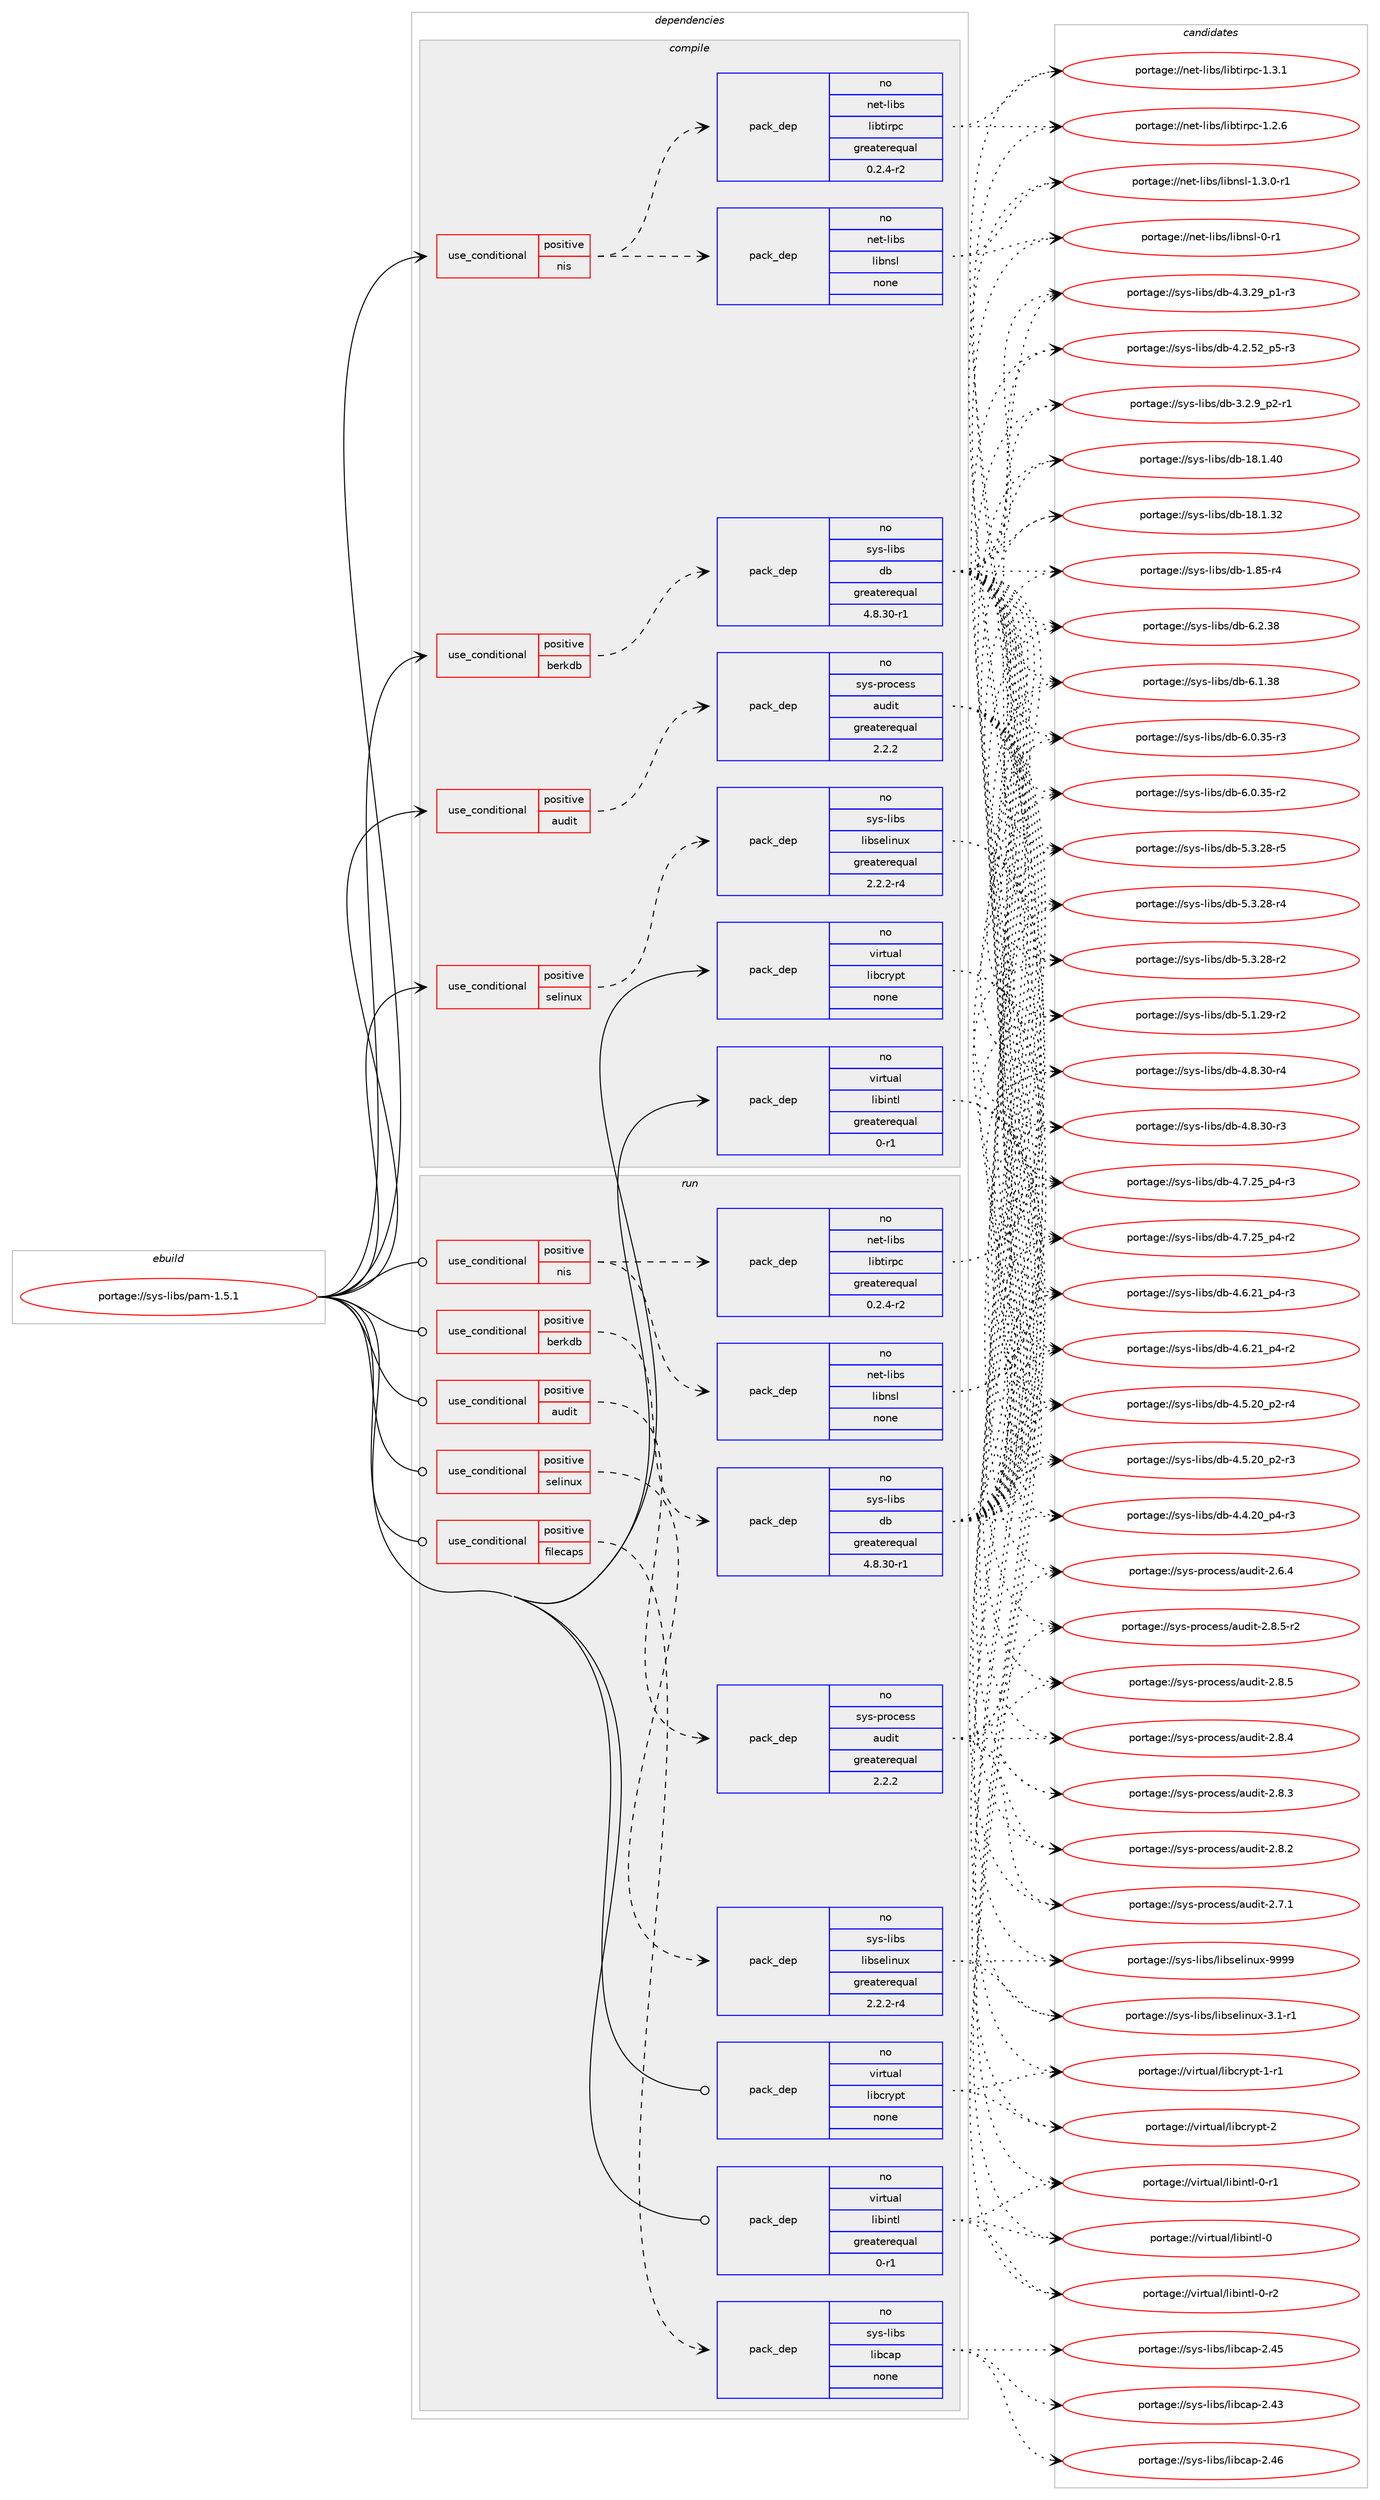 digraph prolog {

# *************
# Graph options
# *************

newrank=true;
concentrate=true;
compound=true;
graph [rankdir=LR,fontname=Helvetica,fontsize=10,ranksep=1.5];#, ranksep=2.5, nodesep=0.2];
edge  [arrowhead=vee];
node  [fontname=Helvetica,fontsize=10];

# **********
# The ebuild
# **********

subgraph cluster_leftcol {
color=gray;
rank=same;
label=<<i>ebuild</i>>;
id [label="portage://sys-libs/pam-1.5.1", color=red, width=4, href="../sys-libs/pam-1.5.1.svg"];
}

# ****************
# The dependencies
# ****************

subgraph cluster_midcol {
color=gray;
label=<<i>dependencies</i>>;
subgraph cluster_compile {
fillcolor="#eeeeee";
style=filled;
label=<<i>compile</i>>;
subgraph cond859 {
dependency4197 [label=<<TABLE BORDER="0" CELLBORDER="1" CELLSPACING="0" CELLPADDING="4"><TR><TD ROWSPAN="3" CELLPADDING="10">use_conditional</TD></TR><TR><TD>positive</TD></TR><TR><TD>audit</TD></TR></TABLE>>, shape=none, color=red];
subgraph pack3276 {
dependency4198 [label=<<TABLE BORDER="0" CELLBORDER="1" CELLSPACING="0" CELLPADDING="4" WIDTH="220"><TR><TD ROWSPAN="6" CELLPADDING="30">pack_dep</TD></TR><TR><TD WIDTH="110">no</TD></TR><TR><TD>sys-process</TD></TR><TR><TD>audit</TD></TR><TR><TD>greaterequal</TD></TR><TR><TD>2.2.2</TD></TR></TABLE>>, shape=none, color=blue];
}
dependency4197:e -> dependency4198:w [weight=20,style="dashed",arrowhead="vee"];
}
id:e -> dependency4197:w [weight=20,style="solid",arrowhead="vee"];
subgraph cond860 {
dependency4199 [label=<<TABLE BORDER="0" CELLBORDER="1" CELLSPACING="0" CELLPADDING="4"><TR><TD ROWSPAN="3" CELLPADDING="10">use_conditional</TD></TR><TR><TD>positive</TD></TR><TR><TD>berkdb</TD></TR></TABLE>>, shape=none, color=red];
subgraph pack3277 {
dependency4200 [label=<<TABLE BORDER="0" CELLBORDER="1" CELLSPACING="0" CELLPADDING="4" WIDTH="220"><TR><TD ROWSPAN="6" CELLPADDING="30">pack_dep</TD></TR><TR><TD WIDTH="110">no</TD></TR><TR><TD>sys-libs</TD></TR><TR><TD>db</TD></TR><TR><TD>greaterequal</TD></TR><TR><TD>4.8.30-r1</TD></TR></TABLE>>, shape=none, color=blue];
}
dependency4199:e -> dependency4200:w [weight=20,style="dashed",arrowhead="vee"];
}
id:e -> dependency4199:w [weight=20,style="solid",arrowhead="vee"];
subgraph cond861 {
dependency4201 [label=<<TABLE BORDER="0" CELLBORDER="1" CELLSPACING="0" CELLPADDING="4"><TR><TD ROWSPAN="3" CELLPADDING="10">use_conditional</TD></TR><TR><TD>positive</TD></TR><TR><TD>nis</TD></TR></TABLE>>, shape=none, color=red];
subgraph pack3278 {
dependency4202 [label=<<TABLE BORDER="0" CELLBORDER="1" CELLSPACING="0" CELLPADDING="4" WIDTH="220"><TR><TD ROWSPAN="6" CELLPADDING="30">pack_dep</TD></TR><TR><TD WIDTH="110">no</TD></TR><TR><TD>net-libs</TD></TR><TR><TD>libnsl</TD></TR><TR><TD>none</TD></TR><TR><TD></TD></TR></TABLE>>, shape=none, color=blue];
}
dependency4201:e -> dependency4202:w [weight=20,style="dashed",arrowhead="vee"];
subgraph pack3279 {
dependency4203 [label=<<TABLE BORDER="0" CELLBORDER="1" CELLSPACING="0" CELLPADDING="4" WIDTH="220"><TR><TD ROWSPAN="6" CELLPADDING="30">pack_dep</TD></TR><TR><TD WIDTH="110">no</TD></TR><TR><TD>net-libs</TD></TR><TR><TD>libtirpc</TD></TR><TR><TD>greaterequal</TD></TR><TR><TD>0.2.4-r2</TD></TR></TABLE>>, shape=none, color=blue];
}
dependency4201:e -> dependency4203:w [weight=20,style="dashed",arrowhead="vee"];
}
id:e -> dependency4201:w [weight=20,style="solid",arrowhead="vee"];
subgraph cond862 {
dependency4204 [label=<<TABLE BORDER="0" CELLBORDER="1" CELLSPACING="0" CELLPADDING="4"><TR><TD ROWSPAN="3" CELLPADDING="10">use_conditional</TD></TR><TR><TD>positive</TD></TR><TR><TD>selinux</TD></TR></TABLE>>, shape=none, color=red];
subgraph pack3280 {
dependency4205 [label=<<TABLE BORDER="0" CELLBORDER="1" CELLSPACING="0" CELLPADDING="4" WIDTH="220"><TR><TD ROWSPAN="6" CELLPADDING="30">pack_dep</TD></TR><TR><TD WIDTH="110">no</TD></TR><TR><TD>sys-libs</TD></TR><TR><TD>libselinux</TD></TR><TR><TD>greaterequal</TD></TR><TR><TD>2.2.2-r4</TD></TR></TABLE>>, shape=none, color=blue];
}
dependency4204:e -> dependency4205:w [weight=20,style="dashed",arrowhead="vee"];
}
id:e -> dependency4204:w [weight=20,style="solid",arrowhead="vee"];
subgraph pack3281 {
dependency4206 [label=<<TABLE BORDER="0" CELLBORDER="1" CELLSPACING="0" CELLPADDING="4" WIDTH="220"><TR><TD ROWSPAN="6" CELLPADDING="30">pack_dep</TD></TR><TR><TD WIDTH="110">no</TD></TR><TR><TD>virtual</TD></TR><TR><TD>libcrypt</TD></TR><TR><TD>none</TD></TR><TR><TD></TD></TR></TABLE>>, shape=none, color=blue];
}
id:e -> dependency4206:w [weight=20,style="solid",arrowhead="vee"];
subgraph pack3282 {
dependency4207 [label=<<TABLE BORDER="0" CELLBORDER="1" CELLSPACING="0" CELLPADDING="4" WIDTH="220"><TR><TD ROWSPAN="6" CELLPADDING="30">pack_dep</TD></TR><TR><TD WIDTH="110">no</TD></TR><TR><TD>virtual</TD></TR><TR><TD>libintl</TD></TR><TR><TD>greaterequal</TD></TR><TR><TD>0-r1</TD></TR></TABLE>>, shape=none, color=blue];
}
id:e -> dependency4207:w [weight=20,style="solid",arrowhead="vee"];
}
subgraph cluster_compileandrun {
fillcolor="#eeeeee";
style=filled;
label=<<i>compile and run</i>>;
}
subgraph cluster_run {
fillcolor="#eeeeee";
style=filled;
label=<<i>run</i>>;
subgraph cond863 {
dependency4208 [label=<<TABLE BORDER="0" CELLBORDER="1" CELLSPACING="0" CELLPADDING="4"><TR><TD ROWSPAN="3" CELLPADDING="10">use_conditional</TD></TR><TR><TD>positive</TD></TR><TR><TD>audit</TD></TR></TABLE>>, shape=none, color=red];
subgraph pack3283 {
dependency4209 [label=<<TABLE BORDER="0" CELLBORDER="1" CELLSPACING="0" CELLPADDING="4" WIDTH="220"><TR><TD ROWSPAN="6" CELLPADDING="30">pack_dep</TD></TR><TR><TD WIDTH="110">no</TD></TR><TR><TD>sys-process</TD></TR><TR><TD>audit</TD></TR><TR><TD>greaterequal</TD></TR><TR><TD>2.2.2</TD></TR></TABLE>>, shape=none, color=blue];
}
dependency4208:e -> dependency4209:w [weight=20,style="dashed",arrowhead="vee"];
}
id:e -> dependency4208:w [weight=20,style="solid",arrowhead="odot"];
subgraph cond864 {
dependency4210 [label=<<TABLE BORDER="0" CELLBORDER="1" CELLSPACING="0" CELLPADDING="4"><TR><TD ROWSPAN="3" CELLPADDING="10">use_conditional</TD></TR><TR><TD>positive</TD></TR><TR><TD>berkdb</TD></TR></TABLE>>, shape=none, color=red];
subgraph pack3284 {
dependency4211 [label=<<TABLE BORDER="0" CELLBORDER="1" CELLSPACING="0" CELLPADDING="4" WIDTH="220"><TR><TD ROWSPAN="6" CELLPADDING="30">pack_dep</TD></TR><TR><TD WIDTH="110">no</TD></TR><TR><TD>sys-libs</TD></TR><TR><TD>db</TD></TR><TR><TD>greaterequal</TD></TR><TR><TD>4.8.30-r1</TD></TR></TABLE>>, shape=none, color=blue];
}
dependency4210:e -> dependency4211:w [weight=20,style="dashed",arrowhead="vee"];
}
id:e -> dependency4210:w [weight=20,style="solid",arrowhead="odot"];
subgraph cond865 {
dependency4212 [label=<<TABLE BORDER="0" CELLBORDER="1" CELLSPACING="0" CELLPADDING="4"><TR><TD ROWSPAN="3" CELLPADDING="10">use_conditional</TD></TR><TR><TD>positive</TD></TR><TR><TD>filecaps</TD></TR></TABLE>>, shape=none, color=red];
subgraph pack3285 {
dependency4213 [label=<<TABLE BORDER="0" CELLBORDER="1" CELLSPACING="0" CELLPADDING="4" WIDTH="220"><TR><TD ROWSPAN="6" CELLPADDING="30">pack_dep</TD></TR><TR><TD WIDTH="110">no</TD></TR><TR><TD>sys-libs</TD></TR><TR><TD>libcap</TD></TR><TR><TD>none</TD></TR><TR><TD></TD></TR></TABLE>>, shape=none, color=blue];
}
dependency4212:e -> dependency4213:w [weight=20,style="dashed",arrowhead="vee"];
}
id:e -> dependency4212:w [weight=20,style="solid",arrowhead="odot"];
subgraph cond866 {
dependency4214 [label=<<TABLE BORDER="0" CELLBORDER="1" CELLSPACING="0" CELLPADDING="4"><TR><TD ROWSPAN="3" CELLPADDING="10">use_conditional</TD></TR><TR><TD>positive</TD></TR><TR><TD>nis</TD></TR></TABLE>>, shape=none, color=red];
subgraph pack3286 {
dependency4215 [label=<<TABLE BORDER="0" CELLBORDER="1" CELLSPACING="0" CELLPADDING="4" WIDTH="220"><TR><TD ROWSPAN="6" CELLPADDING="30">pack_dep</TD></TR><TR><TD WIDTH="110">no</TD></TR><TR><TD>net-libs</TD></TR><TR><TD>libnsl</TD></TR><TR><TD>none</TD></TR><TR><TD></TD></TR></TABLE>>, shape=none, color=blue];
}
dependency4214:e -> dependency4215:w [weight=20,style="dashed",arrowhead="vee"];
subgraph pack3287 {
dependency4216 [label=<<TABLE BORDER="0" CELLBORDER="1" CELLSPACING="0" CELLPADDING="4" WIDTH="220"><TR><TD ROWSPAN="6" CELLPADDING="30">pack_dep</TD></TR><TR><TD WIDTH="110">no</TD></TR><TR><TD>net-libs</TD></TR><TR><TD>libtirpc</TD></TR><TR><TD>greaterequal</TD></TR><TR><TD>0.2.4-r2</TD></TR></TABLE>>, shape=none, color=blue];
}
dependency4214:e -> dependency4216:w [weight=20,style="dashed",arrowhead="vee"];
}
id:e -> dependency4214:w [weight=20,style="solid",arrowhead="odot"];
subgraph cond867 {
dependency4217 [label=<<TABLE BORDER="0" CELLBORDER="1" CELLSPACING="0" CELLPADDING="4"><TR><TD ROWSPAN="3" CELLPADDING="10">use_conditional</TD></TR><TR><TD>positive</TD></TR><TR><TD>selinux</TD></TR></TABLE>>, shape=none, color=red];
subgraph pack3288 {
dependency4218 [label=<<TABLE BORDER="0" CELLBORDER="1" CELLSPACING="0" CELLPADDING="4" WIDTH="220"><TR><TD ROWSPAN="6" CELLPADDING="30">pack_dep</TD></TR><TR><TD WIDTH="110">no</TD></TR><TR><TD>sys-libs</TD></TR><TR><TD>libselinux</TD></TR><TR><TD>greaterequal</TD></TR><TR><TD>2.2.2-r4</TD></TR></TABLE>>, shape=none, color=blue];
}
dependency4217:e -> dependency4218:w [weight=20,style="dashed",arrowhead="vee"];
}
id:e -> dependency4217:w [weight=20,style="solid",arrowhead="odot"];
subgraph pack3289 {
dependency4219 [label=<<TABLE BORDER="0" CELLBORDER="1" CELLSPACING="0" CELLPADDING="4" WIDTH="220"><TR><TD ROWSPAN="6" CELLPADDING="30">pack_dep</TD></TR><TR><TD WIDTH="110">no</TD></TR><TR><TD>virtual</TD></TR><TR><TD>libcrypt</TD></TR><TR><TD>none</TD></TR><TR><TD></TD></TR></TABLE>>, shape=none, color=blue];
}
id:e -> dependency4219:w [weight=20,style="solid",arrowhead="odot"];
subgraph pack3290 {
dependency4220 [label=<<TABLE BORDER="0" CELLBORDER="1" CELLSPACING="0" CELLPADDING="4" WIDTH="220"><TR><TD ROWSPAN="6" CELLPADDING="30">pack_dep</TD></TR><TR><TD WIDTH="110">no</TD></TR><TR><TD>virtual</TD></TR><TR><TD>libintl</TD></TR><TR><TD>greaterequal</TD></TR><TR><TD>0-r1</TD></TR></TABLE>>, shape=none, color=blue];
}
id:e -> dependency4220:w [weight=20,style="solid",arrowhead="odot"];
}
}

# **************
# The candidates
# **************

subgraph cluster_choices {
rank=same;
color=gray;
label=<<i>candidates</i>>;

subgraph choice3276 {
color=black;
nodesep=1;
choice115121115451121141119910111511547971171001051164550465646534511450 [label="portage://sys-process/audit-2.8.5-r2", color=red, width=4,href="../sys-process/audit-2.8.5-r2.svg"];
choice11512111545112114111991011151154797117100105116455046564653 [label="portage://sys-process/audit-2.8.5", color=red, width=4,href="../sys-process/audit-2.8.5.svg"];
choice11512111545112114111991011151154797117100105116455046564652 [label="portage://sys-process/audit-2.8.4", color=red, width=4,href="../sys-process/audit-2.8.4.svg"];
choice11512111545112114111991011151154797117100105116455046564651 [label="portage://sys-process/audit-2.8.3", color=red, width=4,href="../sys-process/audit-2.8.3.svg"];
choice11512111545112114111991011151154797117100105116455046564650 [label="portage://sys-process/audit-2.8.2", color=red, width=4,href="../sys-process/audit-2.8.2.svg"];
choice11512111545112114111991011151154797117100105116455046554649 [label="portage://sys-process/audit-2.7.1", color=red, width=4,href="../sys-process/audit-2.7.1.svg"];
choice11512111545112114111991011151154797117100105116455046544652 [label="portage://sys-process/audit-2.6.4", color=red, width=4,href="../sys-process/audit-2.6.4.svg"];
dependency4198:e -> choice115121115451121141119910111511547971171001051164550465646534511450:w [style=dotted,weight="100"];
dependency4198:e -> choice11512111545112114111991011151154797117100105116455046564653:w [style=dotted,weight="100"];
dependency4198:e -> choice11512111545112114111991011151154797117100105116455046564652:w [style=dotted,weight="100"];
dependency4198:e -> choice11512111545112114111991011151154797117100105116455046564651:w [style=dotted,weight="100"];
dependency4198:e -> choice11512111545112114111991011151154797117100105116455046564650:w [style=dotted,weight="100"];
dependency4198:e -> choice11512111545112114111991011151154797117100105116455046554649:w [style=dotted,weight="100"];
dependency4198:e -> choice11512111545112114111991011151154797117100105116455046544652:w [style=dotted,weight="100"];
}
subgraph choice3277 {
color=black;
nodesep=1;
choice1151211154510810598115471009845544650465156 [label="portage://sys-libs/db-6.2.38", color=red, width=4,href="../sys-libs/db-6.2.38.svg"];
choice1151211154510810598115471009845544649465156 [label="portage://sys-libs/db-6.1.38", color=red, width=4,href="../sys-libs/db-6.1.38.svg"];
choice11512111545108105981154710098455446484651534511451 [label="portage://sys-libs/db-6.0.35-r3", color=red, width=4,href="../sys-libs/db-6.0.35-r3.svg"];
choice11512111545108105981154710098455446484651534511450 [label="portage://sys-libs/db-6.0.35-r2", color=red, width=4,href="../sys-libs/db-6.0.35-r2.svg"];
choice11512111545108105981154710098455346514650564511453 [label="portage://sys-libs/db-5.3.28-r5", color=red, width=4,href="../sys-libs/db-5.3.28-r5.svg"];
choice11512111545108105981154710098455346514650564511452 [label="portage://sys-libs/db-5.3.28-r4", color=red, width=4,href="../sys-libs/db-5.3.28-r4.svg"];
choice11512111545108105981154710098455346514650564511450 [label="portage://sys-libs/db-5.3.28-r2", color=red, width=4,href="../sys-libs/db-5.3.28-r2.svg"];
choice11512111545108105981154710098455346494650574511450 [label="portage://sys-libs/db-5.1.29-r2", color=red, width=4,href="../sys-libs/db-5.1.29-r2.svg"];
choice11512111545108105981154710098455246564651484511452 [label="portage://sys-libs/db-4.8.30-r4", color=red, width=4,href="../sys-libs/db-4.8.30-r4.svg"];
choice11512111545108105981154710098455246564651484511451 [label="portage://sys-libs/db-4.8.30-r3", color=red, width=4,href="../sys-libs/db-4.8.30-r3.svg"];
choice115121115451081059811547100984552465546505395112524511451 [label="portage://sys-libs/db-4.7.25_p4-r3", color=red, width=4,href="../sys-libs/db-4.7.25_p4-r3.svg"];
choice115121115451081059811547100984552465546505395112524511450 [label="portage://sys-libs/db-4.7.25_p4-r2", color=red, width=4,href="../sys-libs/db-4.7.25_p4-r2.svg"];
choice115121115451081059811547100984552465446504995112524511451 [label="portage://sys-libs/db-4.6.21_p4-r3", color=red, width=4,href="../sys-libs/db-4.6.21_p4-r3.svg"];
choice115121115451081059811547100984552465446504995112524511450 [label="portage://sys-libs/db-4.6.21_p4-r2", color=red, width=4,href="../sys-libs/db-4.6.21_p4-r2.svg"];
choice115121115451081059811547100984552465346504895112504511452 [label="portage://sys-libs/db-4.5.20_p2-r4", color=red, width=4,href="../sys-libs/db-4.5.20_p2-r4.svg"];
choice115121115451081059811547100984552465346504895112504511451 [label="portage://sys-libs/db-4.5.20_p2-r3", color=red, width=4,href="../sys-libs/db-4.5.20_p2-r3.svg"];
choice115121115451081059811547100984552465246504895112524511451 [label="portage://sys-libs/db-4.4.20_p4-r3", color=red, width=4,href="../sys-libs/db-4.4.20_p4-r3.svg"];
choice115121115451081059811547100984552465146505795112494511451 [label="portage://sys-libs/db-4.3.29_p1-r3", color=red, width=4,href="../sys-libs/db-4.3.29_p1-r3.svg"];
choice115121115451081059811547100984552465046535095112534511451 [label="portage://sys-libs/db-4.2.52_p5-r3", color=red, width=4,href="../sys-libs/db-4.2.52_p5-r3.svg"];
choice1151211154510810598115471009845514650465795112504511449 [label="portage://sys-libs/db-3.2.9_p2-r1", color=red, width=4,href="../sys-libs/db-3.2.9_p2-r1.svg"];
choice115121115451081059811547100984549564649465248 [label="portage://sys-libs/db-18.1.40", color=red, width=4,href="../sys-libs/db-18.1.40.svg"];
choice115121115451081059811547100984549564649465150 [label="portage://sys-libs/db-18.1.32", color=red, width=4,href="../sys-libs/db-18.1.32.svg"];
choice1151211154510810598115471009845494656534511452 [label="portage://sys-libs/db-1.85-r4", color=red, width=4,href="../sys-libs/db-1.85-r4.svg"];
dependency4200:e -> choice1151211154510810598115471009845544650465156:w [style=dotted,weight="100"];
dependency4200:e -> choice1151211154510810598115471009845544649465156:w [style=dotted,weight="100"];
dependency4200:e -> choice11512111545108105981154710098455446484651534511451:w [style=dotted,weight="100"];
dependency4200:e -> choice11512111545108105981154710098455446484651534511450:w [style=dotted,weight="100"];
dependency4200:e -> choice11512111545108105981154710098455346514650564511453:w [style=dotted,weight="100"];
dependency4200:e -> choice11512111545108105981154710098455346514650564511452:w [style=dotted,weight="100"];
dependency4200:e -> choice11512111545108105981154710098455346514650564511450:w [style=dotted,weight="100"];
dependency4200:e -> choice11512111545108105981154710098455346494650574511450:w [style=dotted,weight="100"];
dependency4200:e -> choice11512111545108105981154710098455246564651484511452:w [style=dotted,weight="100"];
dependency4200:e -> choice11512111545108105981154710098455246564651484511451:w [style=dotted,weight="100"];
dependency4200:e -> choice115121115451081059811547100984552465546505395112524511451:w [style=dotted,weight="100"];
dependency4200:e -> choice115121115451081059811547100984552465546505395112524511450:w [style=dotted,weight="100"];
dependency4200:e -> choice115121115451081059811547100984552465446504995112524511451:w [style=dotted,weight="100"];
dependency4200:e -> choice115121115451081059811547100984552465446504995112524511450:w [style=dotted,weight="100"];
dependency4200:e -> choice115121115451081059811547100984552465346504895112504511452:w [style=dotted,weight="100"];
dependency4200:e -> choice115121115451081059811547100984552465346504895112504511451:w [style=dotted,weight="100"];
dependency4200:e -> choice115121115451081059811547100984552465246504895112524511451:w [style=dotted,weight="100"];
dependency4200:e -> choice115121115451081059811547100984552465146505795112494511451:w [style=dotted,weight="100"];
dependency4200:e -> choice115121115451081059811547100984552465046535095112534511451:w [style=dotted,weight="100"];
dependency4200:e -> choice1151211154510810598115471009845514650465795112504511449:w [style=dotted,weight="100"];
dependency4200:e -> choice115121115451081059811547100984549564649465248:w [style=dotted,weight="100"];
dependency4200:e -> choice115121115451081059811547100984549564649465150:w [style=dotted,weight="100"];
dependency4200:e -> choice1151211154510810598115471009845494656534511452:w [style=dotted,weight="100"];
}
subgraph choice3278 {
color=black;
nodesep=1;
choice110101116451081059811547108105981101151084549465146484511449 [label="portage://net-libs/libnsl-1.3.0-r1", color=red, width=4,href="../net-libs/libnsl-1.3.0-r1.svg"];
choice1101011164510810598115471081059811011510845484511449 [label="portage://net-libs/libnsl-0-r1", color=red, width=4,href="../net-libs/libnsl-0-r1.svg"];
dependency4202:e -> choice110101116451081059811547108105981101151084549465146484511449:w [style=dotted,weight="100"];
dependency4202:e -> choice1101011164510810598115471081059811011510845484511449:w [style=dotted,weight="100"];
}
subgraph choice3279 {
color=black;
nodesep=1;
choice1101011164510810598115471081059811610511411299454946514649 [label="portage://net-libs/libtirpc-1.3.1", color=red, width=4,href="../net-libs/libtirpc-1.3.1.svg"];
choice1101011164510810598115471081059811610511411299454946504654 [label="portage://net-libs/libtirpc-1.2.6", color=red, width=4,href="../net-libs/libtirpc-1.2.6.svg"];
dependency4203:e -> choice1101011164510810598115471081059811610511411299454946514649:w [style=dotted,weight="100"];
dependency4203:e -> choice1101011164510810598115471081059811610511411299454946504654:w [style=dotted,weight="100"];
}
subgraph choice3280 {
color=black;
nodesep=1;
choice115121115451081059811547108105981151011081051101171204557575757 [label="portage://sys-libs/libselinux-9999", color=red, width=4,href="../sys-libs/libselinux-9999.svg"];
choice11512111545108105981154710810598115101108105110117120455146494511449 [label="portage://sys-libs/libselinux-3.1-r1", color=red, width=4,href="../sys-libs/libselinux-3.1-r1.svg"];
dependency4205:e -> choice115121115451081059811547108105981151011081051101171204557575757:w [style=dotted,weight="100"];
dependency4205:e -> choice11512111545108105981154710810598115101108105110117120455146494511449:w [style=dotted,weight="100"];
}
subgraph choice3281 {
color=black;
nodesep=1;
choice118105114116117971084710810598991141211121164550 [label="portage://virtual/libcrypt-2", color=red, width=4,href="../virtual/libcrypt-2.svg"];
choice1181051141161179710847108105989911412111211645494511449 [label="portage://virtual/libcrypt-1-r1", color=red, width=4,href="../virtual/libcrypt-1-r1.svg"];
dependency4206:e -> choice118105114116117971084710810598991141211121164550:w [style=dotted,weight="100"];
dependency4206:e -> choice1181051141161179710847108105989911412111211645494511449:w [style=dotted,weight="100"];
}
subgraph choice3282 {
color=black;
nodesep=1;
choice11810511411611797108471081059810511011610845484511450 [label="portage://virtual/libintl-0-r2", color=red, width=4,href="../virtual/libintl-0-r2.svg"];
choice11810511411611797108471081059810511011610845484511449 [label="portage://virtual/libintl-0-r1", color=red, width=4,href="../virtual/libintl-0-r1.svg"];
choice1181051141161179710847108105981051101161084548 [label="portage://virtual/libintl-0", color=red, width=4,href="../virtual/libintl-0.svg"];
dependency4207:e -> choice11810511411611797108471081059810511011610845484511450:w [style=dotted,weight="100"];
dependency4207:e -> choice11810511411611797108471081059810511011610845484511449:w [style=dotted,weight="100"];
dependency4207:e -> choice1181051141161179710847108105981051101161084548:w [style=dotted,weight="100"];
}
subgraph choice3283 {
color=black;
nodesep=1;
choice115121115451121141119910111511547971171001051164550465646534511450 [label="portage://sys-process/audit-2.8.5-r2", color=red, width=4,href="../sys-process/audit-2.8.5-r2.svg"];
choice11512111545112114111991011151154797117100105116455046564653 [label="portage://sys-process/audit-2.8.5", color=red, width=4,href="../sys-process/audit-2.8.5.svg"];
choice11512111545112114111991011151154797117100105116455046564652 [label="portage://sys-process/audit-2.8.4", color=red, width=4,href="../sys-process/audit-2.8.4.svg"];
choice11512111545112114111991011151154797117100105116455046564651 [label="portage://sys-process/audit-2.8.3", color=red, width=4,href="../sys-process/audit-2.8.3.svg"];
choice11512111545112114111991011151154797117100105116455046564650 [label="portage://sys-process/audit-2.8.2", color=red, width=4,href="../sys-process/audit-2.8.2.svg"];
choice11512111545112114111991011151154797117100105116455046554649 [label="portage://sys-process/audit-2.7.1", color=red, width=4,href="../sys-process/audit-2.7.1.svg"];
choice11512111545112114111991011151154797117100105116455046544652 [label="portage://sys-process/audit-2.6.4", color=red, width=4,href="../sys-process/audit-2.6.4.svg"];
dependency4209:e -> choice115121115451121141119910111511547971171001051164550465646534511450:w [style=dotted,weight="100"];
dependency4209:e -> choice11512111545112114111991011151154797117100105116455046564653:w [style=dotted,weight="100"];
dependency4209:e -> choice11512111545112114111991011151154797117100105116455046564652:w [style=dotted,weight="100"];
dependency4209:e -> choice11512111545112114111991011151154797117100105116455046564651:w [style=dotted,weight="100"];
dependency4209:e -> choice11512111545112114111991011151154797117100105116455046564650:w [style=dotted,weight="100"];
dependency4209:e -> choice11512111545112114111991011151154797117100105116455046554649:w [style=dotted,weight="100"];
dependency4209:e -> choice11512111545112114111991011151154797117100105116455046544652:w [style=dotted,weight="100"];
}
subgraph choice3284 {
color=black;
nodesep=1;
choice1151211154510810598115471009845544650465156 [label="portage://sys-libs/db-6.2.38", color=red, width=4,href="../sys-libs/db-6.2.38.svg"];
choice1151211154510810598115471009845544649465156 [label="portage://sys-libs/db-6.1.38", color=red, width=4,href="../sys-libs/db-6.1.38.svg"];
choice11512111545108105981154710098455446484651534511451 [label="portage://sys-libs/db-6.0.35-r3", color=red, width=4,href="../sys-libs/db-6.0.35-r3.svg"];
choice11512111545108105981154710098455446484651534511450 [label="portage://sys-libs/db-6.0.35-r2", color=red, width=4,href="../sys-libs/db-6.0.35-r2.svg"];
choice11512111545108105981154710098455346514650564511453 [label="portage://sys-libs/db-5.3.28-r5", color=red, width=4,href="../sys-libs/db-5.3.28-r5.svg"];
choice11512111545108105981154710098455346514650564511452 [label="portage://sys-libs/db-5.3.28-r4", color=red, width=4,href="../sys-libs/db-5.3.28-r4.svg"];
choice11512111545108105981154710098455346514650564511450 [label="portage://sys-libs/db-5.3.28-r2", color=red, width=4,href="../sys-libs/db-5.3.28-r2.svg"];
choice11512111545108105981154710098455346494650574511450 [label="portage://sys-libs/db-5.1.29-r2", color=red, width=4,href="../sys-libs/db-5.1.29-r2.svg"];
choice11512111545108105981154710098455246564651484511452 [label="portage://sys-libs/db-4.8.30-r4", color=red, width=4,href="../sys-libs/db-4.8.30-r4.svg"];
choice11512111545108105981154710098455246564651484511451 [label="portage://sys-libs/db-4.8.30-r3", color=red, width=4,href="../sys-libs/db-4.8.30-r3.svg"];
choice115121115451081059811547100984552465546505395112524511451 [label="portage://sys-libs/db-4.7.25_p4-r3", color=red, width=4,href="../sys-libs/db-4.7.25_p4-r3.svg"];
choice115121115451081059811547100984552465546505395112524511450 [label="portage://sys-libs/db-4.7.25_p4-r2", color=red, width=4,href="../sys-libs/db-4.7.25_p4-r2.svg"];
choice115121115451081059811547100984552465446504995112524511451 [label="portage://sys-libs/db-4.6.21_p4-r3", color=red, width=4,href="../sys-libs/db-4.6.21_p4-r3.svg"];
choice115121115451081059811547100984552465446504995112524511450 [label="portage://sys-libs/db-4.6.21_p4-r2", color=red, width=4,href="../sys-libs/db-4.6.21_p4-r2.svg"];
choice115121115451081059811547100984552465346504895112504511452 [label="portage://sys-libs/db-4.5.20_p2-r4", color=red, width=4,href="../sys-libs/db-4.5.20_p2-r4.svg"];
choice115121115451081059811547100984552465346504895112504511451 [label="portage://sys-libs/db-4.5.20_p2-r3", color=red, width=4,href="../sys-libs/db-4.5.20_p2-r3.svg"];
choice115121115451081059811547100984552465246504895112524511451 [label="portage://sys-libs/db-4.4.20_p4-r3", color=red, width=4,href="../sys-libs/db-4.4.20_p4-r3.svg"];
choice115121115451081059811547100984552465146505795112494511451 [label="portage://sys-libs/db-4.3.29_p1-r3", color=red, width=4,href="../sys-libs/db-4.3.29_p1-r3.svg"];
choice115121115451081059811547100984552465046535095112534511451 [label="portage://sys-libs/db-4.2.52_p5-r3", color=red, width=4,href="../sys-libs/db-4.2.52_p5-r3.svg"];
choice1151211154510810598115471009845514650465795112504511449 [label="portage://sys-libs/db-3.2.9_p2-r1", color=red, width=4,href="../sys-libs/db-3.2.9_p2-r1.svg"];
choice115121115451081059811547100984549564649465248 [label="portage://sys-libs/db-18.1.40", color=red, width=4,href="../sys-libs/db-18.1.40.svg"];
choice115121115451081059811547100984549564649465150 [label="portage://sys-libs/db-18.1.32", color=red, width=4,href="../sys-libs/db-18.1.32.svg"];
choice1151211154510810598115471009845494656534511452 [label="portage://sys-libs/db-1.85-r4", color=red, width=4,href="../sys-libs/db-1.85-r4.svg"];
dependency4211:e -> choice1151211154510810598115471009845544650465156:w [style=dotted,weight="100"];
dependency4211:e -> choice1151211154510810598115471009845544649465156:w [style=dotted,weight="100"];
dependency4211:e -> choice11512111545108105981154710098455446484651534511451:w [style=dotted,weight="100"];
dependency4211:e -> choice11512111545108105981154710098455446484651534511450:w [style=dotted,weight="100"];
dependency4211:e -> choice11512111545108105981154710098455346514650564511453:w [style=dotted,weight="100"];
dependency4211:e -> choice11512111545108105981154710098455346514650564511452:w [style=dotted,weight="100"];
dependency4211:e -> choice11512111545108105981154710098455346514650564511450:w [style=dotted,weight="100"];
dependency4211:e -> choice11512111545108105981154710098455346494650574511450:w [style=dotted,weight="100"];
dependency4211:e -> choice11512111545108105981154710098455246564651484511452:w [style=dotted,weight="100"];
dependency4211:e -> choice11512111545108105981154710098455246564651484511451:w [style=dotted,weight="100"];
dependency4211:e -> choice115121115451081059811547100984552465546505395112524511451:w [style=dotted,weight="100"];
dependency4211:e -> choice115121115451081059811547100984552465546505395112524511450:w [style=dotted,weight="100"];
dependency4211:e -> choice115121115451081059811547100984552465446504995112524511451:w [style=dotted,weight="100"];
dependency4211:e -> choice115121115451081059811547100984552465446504995112524511450:w [style=dotted,weight="100"];
dependency4211:e -> choice115121115451081059811547100984552465346504895112504511452:w [style=dotted,weight="100"];
dependency4211:e -> choice115121115451081059811547100984552465346504895112504511451:w [style=dotted,weight="100"];
dependency4211:e -> choice115121115451081059811547100984552465246504895112524511451:w [style=dotted,weight="100"];
dependency4211:e -> choice115121115451081059811547100984552465146505795112494511451:w [style=dotted,weight="100"];
dependency4211:e -> choice115121115451081059811547100984552465046535095112534511451:w [style=dotted,weight="100"];
dependency4211:e -> choice1151211154510810598115471009845514650465795112504511449:w [style=dotted,weight="100"];
dependency4211:e -> choice115121115451081059811547100984549564649465248:w [style=dotted,weight="100"];
dependency4211:e -> choice115121115451081059811547100984549564649465150:w [style=dotted,weight="100"];
dependency4211:e -> choice1151211154510810598115471009845494656534511452:w [style=dotted,weight="100"];
}
subgraph choice3285 {
color=black;
nodesep=1;
choice1151211154510810598115471081059899971124550465254 [label="portage://sys-libs/libcap-2.46", color=red, width=4,href="../sys-libs/libcap-2.46.svg"];
choice1151211154510810598115471081059899971124550465253 [label="portage://sys-libs/libcap-2.45", color=red, width=4,href="../sys-libs/libcap-2.45.svg"];
choice1151211154510810598115471081059899971124550465251 [label="portage://sys-libs/libcap-2.43", color=red, width=4,href="../sys-libs/libcap-2.43.svg"];
dependency4213:e -> choice1151211154510810598115471081059899971124550465254:w [style=dotted,weight="100"];
dependency4213:e -> choice1151211154510810598115471081059899971124550465253:w [style=dotted,weight="100"];
dependency4213:e -> choice1151211154510810598115471081059899971124550465251:w [style=dotted,weight="100"];
}
subgraph choice3286 {
color=black;
nodesep=1;
choice110101116451081059811547108105981101151084549465146484511449 [label="portage://net-libs/libnsl-1.3.0-r1", color=red, width=4,href="../net-libs/libnsl-1.3.0-r1.svg"];
choice1101011164510810598115471081059811011510845484511449 [label="portage://net-libs/libnsl-0-r1", color=red, width=4,href="../net-libs/libnsl-0-r1.svg"];
dependency4215:e -> choice110101116451081059811547108105981101151084549465146484511449:w [style=dotted,weight="100"];
dependency4215:e -> choice1101011164510810598115471081059811011510845484511449:w [style=dotted,weight="100"];
}
subgraph choice3287 {
color=black;
nodesep=1;
choice1101011164510810598115471081059811610511411299454946514649 [label="portage://net-libs/libtirpc-1.3.1", color=red, width=4,href="../net-libs/libtirpc-1.3.1.svg"];
choice1101011164510810598115471081059811610511411299454946504654 [label="portage://net-libs/libtirpc-1.2.6", color=red, width=4,href="../net-libs/libtirpc-1.2.6.svg"];
dependency4216:e -> choice1101011164510810598115471081059811610511411299454946514649:w [style=dotted,weight="100"];
dependency4216:e -> choice1101011164510810598115471081059811610511411299454946504654:w [style=dotted,weight="100"];
}
subgraph choice3288 {
color=black;
nodesep=1;
choice115121115451081059811547108105981151011081051101171204557575757 [label="portage://sys-libs/libselinux-9999", color=red, width=4,href="../sys-libs/libselinux-9999.svg"];
choice11512111545108105981154710810598115101108105110117120455146494511449 [label="portage://sys-libs/libselinux-3.1-r1", color=red, width=4,href="../sys-libs/libselinux-3.1-r1.svg"];
dependency4218:e -> choice115121115451081059811547108105981151011081051101171204557575757:w [style=dotted,weight="100"];
dependency4218:e -> choice11512111545108105981154710810598115101108105110117120455146494511449:w [style=dotted,weight="100"];
}
subgraph choice3289 {
color=black;
nodesep=1;
choice118105114116117971084710810598991141211121164550 [label="portage://virtual/libcrypt-2", color=red, width=4,href="../virtual/libcrypt-2.svg"];
choice1181051141161179710847108105989911412111211645494511449 [label="portage://virtual/libcrypt-1-r1", color=red, width=4,href="../virtual/libcrypt-1-r1.svg"];
dependency4219:e -> choice118105114116117971084710810598991141211121164550:w [style=dotted,weight="100"];
dependency4219:e -> choice1181051141161179710847108105989911412111211645494511449:w [style=dotted,weight="100"];
}
subgraph choice3290 {
color=black;
nodesep=1;
choice11810511411611797108471081059810511011610845484511450 [label="portage://virtual/libintl-0-r2", color=red, width=4,href="../virtual/libintl-0-r2.svg"];
choice11810511411611797108471081059810511011610845484511449 [label="portage://virtual/libintl-0-r1", color=red, width=4,href="../virtual/libintl-0-r1.svg"];
choice1181051141161179710847108105981051101161084548 [label="portage://virtual/libintl-0", color=red, width=4,href="../virtual/libintl-0.svg"];
dependency4220:e -> choice11810511411611797108471081059810511011610845484511450:w [style=dotted,weight="100"];
dependency4220:e -> choice11810511411611797108471081059810511011610845484511449:w [style=dotted,weight="100"];
dependency4220:e -> choice1181051141161179710847108105981051101161084548:w [style=dotted,weight="100"];
}
}

}
